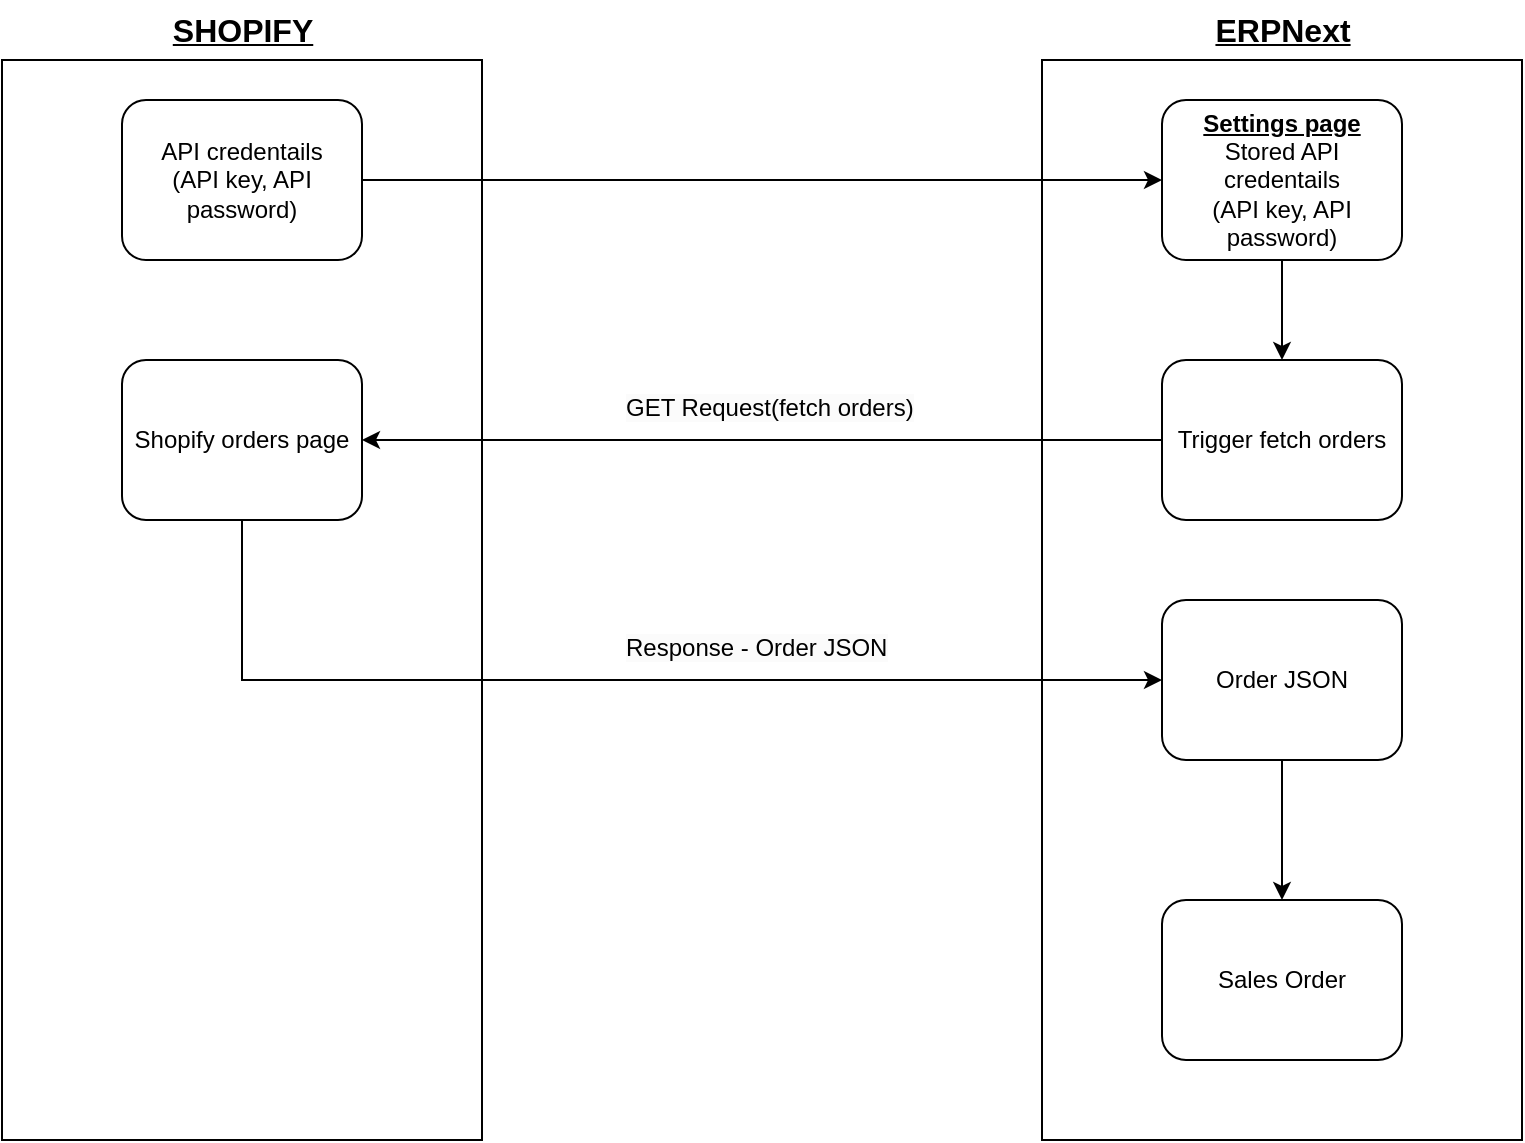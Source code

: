 <mxfile version="22.1.16" type="github">
  <diagram name="Page-1" id="WKjqWD-Dhlkz0RAdVfJx">
    <mxGraphModel dx="1050" dy="577" grid="1" gridSize="10" guides="1" tooltips="1" connect="1" arrows="1" fold="1" page="1" pageScale="1" pageWidth="850" pageHeight="1100" math="0" shadow="0">
      <root>
        <mxCell id="0" />
        <mxCell id="1" parent="0" />
        <mxCell id="ulxrI9LNIix_zr5MdTc--4" value="" style="rounded=0;whiteSpace=wrap;html=1;" vertex="1" parent="1">
          <mxGeometry x="40" y="40" width="240" height="540" as="geometry" />
        </mxCell>
        <mxCell id="ulxrI9LNIix_zr5MdTc--5" value="" style="rounded=0;whiteSpace=wrap;html=1;" vertex="1" parent="1">
          <mxGeometry x="560" y="40" width="240" height="540" as="geometry" />
        </mxCell>
        <mxCell id="ulxrI9LNIix_zr5MdTc--6" value="&lt;b&gt;&lt;u&gt;&lt;font style=&quot;font-size: 16px;&quot;&gt;SHOPIFY&lt;/font&gt;&lt;/u&gt;&lt;/b&gt;" style="text;html=1;align=center;verticalAlign=middle;resizable=0;points=[];autosize=1;strokeColor=none;fillColor=none;" vertex="1" parent="1">
          <mxGeometry x="115" y="10" width="90" height="30" as="geometry" />
        </mxCell>
        <mxCell id="ulxrI9LNIix_zr5MdTc--7" value="&lt;span style=&quot;font-size: 16px;&quot;&gt;&lt;b&gt;&lt;u&gt;ERPNext&lt;br&gt;&lt;/u&gt;&lt;/b&gt;&lt;/span&gt;" style="text;html=1;align=center;verticalAlign=middle;resizable=0;points=[];autosize=1;strokeColor=none;fillColor=none;" vertex="1" parent="1">
          <mxGeometry x="635" y="10" width="90" height="30" as="geometry" />
        </mxCell>
        <mxCell id="ulxrI9LNIix_zr5MdTc--23" style="edgeStyle=none;rounded=0;orthogonalLoop=1;jettySize=auto;html=1;" edge="1" parent="1" source="ulxrI9LNIix_zr5MdTc--8" target="ulxrI9LNIix_zr5MdTc--9">
          <mxGeometry relative="1" as="geometry" />
        </mxCell>
        <mxCell id="ulxrI9LNIix_zr5MdTc--8" value="API credentails&lt;br&gt;(API key, API password)" style="rounded=1;whiteSpace=wrap;html=1;" vertex="1" parent="1">
          <mxGeometry x="100" y="60" width="120" height="80" as="geometry" />
        </mxCell>
        <mxCell id="ulxrI9LNIix_zr5MdTc--24" value="" style="edgeStyle=none;rounded=0;orthogonalLoop=1;jettySize=auto;html=1;" edge="1" parent="1" source="ulxrI9LNIix_zr5MdTc--9" target="ulxrI9LNIix_zr5MdTc--10">
          <mxGeometry relative="1" as="geometry" />
        </mxCell>
        <mxCell id="ulxrI9LNIix_zr5MdTc--9" value="&lt;b&gt;&lt;u&gt;Settings page&lt;/u&gt;&lt;/b&gt;&lt;br&gt;Stored API credentails&lt;br&gt;(API key, API password)" style="rounded=1;whiteSpace=wrap;html=1;" vertex="1" parent="1">
          <mxGeometry x="620" y="60" width="120" height="80" as="geometry" />
        </mxCell>
        <mxCell id="ulxrI9LNIix_zr5MdTc--16" style="edgeStyle=none;rounded=0;orthogonalLoop=1;jettySize=auto;html=1;exitX=0;exitY=0.5;exitDx=0;exitDy=0;" edge="1" parent="1" source="ulxrI9LNIix_zr5MdTc--10" target="ulxrI9LNIix_zr5MdTc--14">
          <mxGeometry relative="1" as="geometry" />
        </mxCell>
        <mxCell id="ulxrI9LNIix_zr5MdTc--10" value="Trigger fetch orders" style="rounded=1;whiteSpace=wrap;html=1;" vertex="1" parent="1">
          <mxGeometry x="620" y="190" width="120" height="80" as="geometry" />
        </mxCell>
        <mxCell id="ulxrI9LNIix_zr5MdTc--11" value="&lt;span style=&quot;color: rgb(0, 0, 0); font-family: Helvetica; font-size: 12px; font-style: normal; font-variant-ligatures: normal; font-variant-caps: normal; font-weight: 400; letter-spacing: normal; orphans: 2; text-align: center; text-indent: 0px; text-transform: none; widows: 2; word-spacing: 0px; -webkit-text-stroke-width: 0px; background-color: rgb(251, 251, 251); text-decoration-thickness: initial; text-decoration-style: initial; text-decoration-color: initial; float: none; display: inline !important;&quot;&gt;GET Request(fetch orders)&lt;/span&gt;" style="text;whiteSpace=wrap;html=1;" vertex="1" parent="1">
          <mxGeometry x="350" y="200" width="150" height="40" as="geometry" />
        </mxCell>
        <mxCell id="ulxrI9LNIix_zr5MdTc--19" style="edgeStyle=none;rounded=0;orthogonalLoop=1;jettySize=auto;html=1;entryX=0;entryY=0.5;entryDx=0;entryDy=0;" edge="1" parent="1" source="ulxrI9LNIix_zr5MdTc--14" target="ulxrI9LNIix_zr5MdTc--17">
          <mxGeometry relative="1" as="geometry">
            <Array as="points">
              <mxPoint x="160" y="350" />
            </Array>
          </mxGeometry>
        </mxCell>
        <mxCell id="ulxrI9LNIix_zr5MdTc--14" value="Shopify orders page" style="rounded=1;whiteSpace=wrap;html=1;" vertex="1" parent="1">
          <mxGeometry x="100" y="190" width="120" height="80" as="geometry" />
        </mxCell>
        <mxCell id="ulxrI9LNIix_zr5MdTc--22" style="rounded=0;orthogonalLoop=1;jettySize=auto;html=1;" edge="1" parent="1" source="ulxrI9LNIix_zr5MdTc--17" target="ulxrI9LNIix_zr5MdTc--21">
          <mxGeometry relative="1" as="geometry" />
        </mxCell>
        <mxCell id="ulxrI9LNIix_zr5MdTc--17" value="Order JSON" style="rounded=1;whiteSpace=wrap;html=1;" vertex="1" parent="1">
          <mxGeometry x="620" y="310" width="120" height="80" as="geometry" />
        </mxCell>
        <mxCell id="ulxrI9LNIix_zr5MdTc--20" value="&lt;span style=&quot;color: rgb(0, 0, 0); font-family: Helvetica; font-size: 12px; font-style: normal; font-variant-ligatures: normal; font-variant-caps: normal; font-weight: 400; letter-spacing: normal; orphans: 2; text-align: center; text-indent: 0px; text-transform: none; widows: 2; word-spacing: 0px; -webkit-text-stroke-width: 0px; background-color: rgb(251, 251, 251); text-decoration-thickness: initial; text-decoration-style: initial; text-decoration-color: initial; float: none; display: inline !important;&quot;&gt;Response - Order JSON&lt;/span&gt;" style="text;whiteSpace=wrap;html=1;" vertex="1" parent="1">
          <mxGeometry x="350" y="320" width="150" height="40" as="geometry" />
        </mxCell>
        <mxCell id="ulxrI9LNIix_zr5MdTc--21" value="Sales Order" style="rounded=1;whiteSpace=wrap;html=1;" vertex="1" parent="1">
          <mxGeometry x="620" y="460" width="120" height="80" as="geometry" />
        </mxCell>
      </root>
    </mxGraphModel>
  </diagram>
</mxfile>
